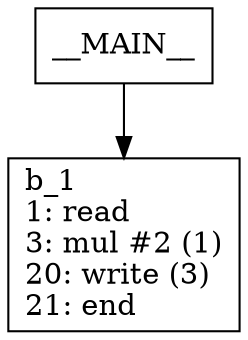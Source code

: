 digraph Computation {
node [shape=box];
__MAIN__ -> b_1;
b_1 [label="b_1\l1: read\l3: mul #2 (1)\l20: write (3)\l21: end\l"]
}